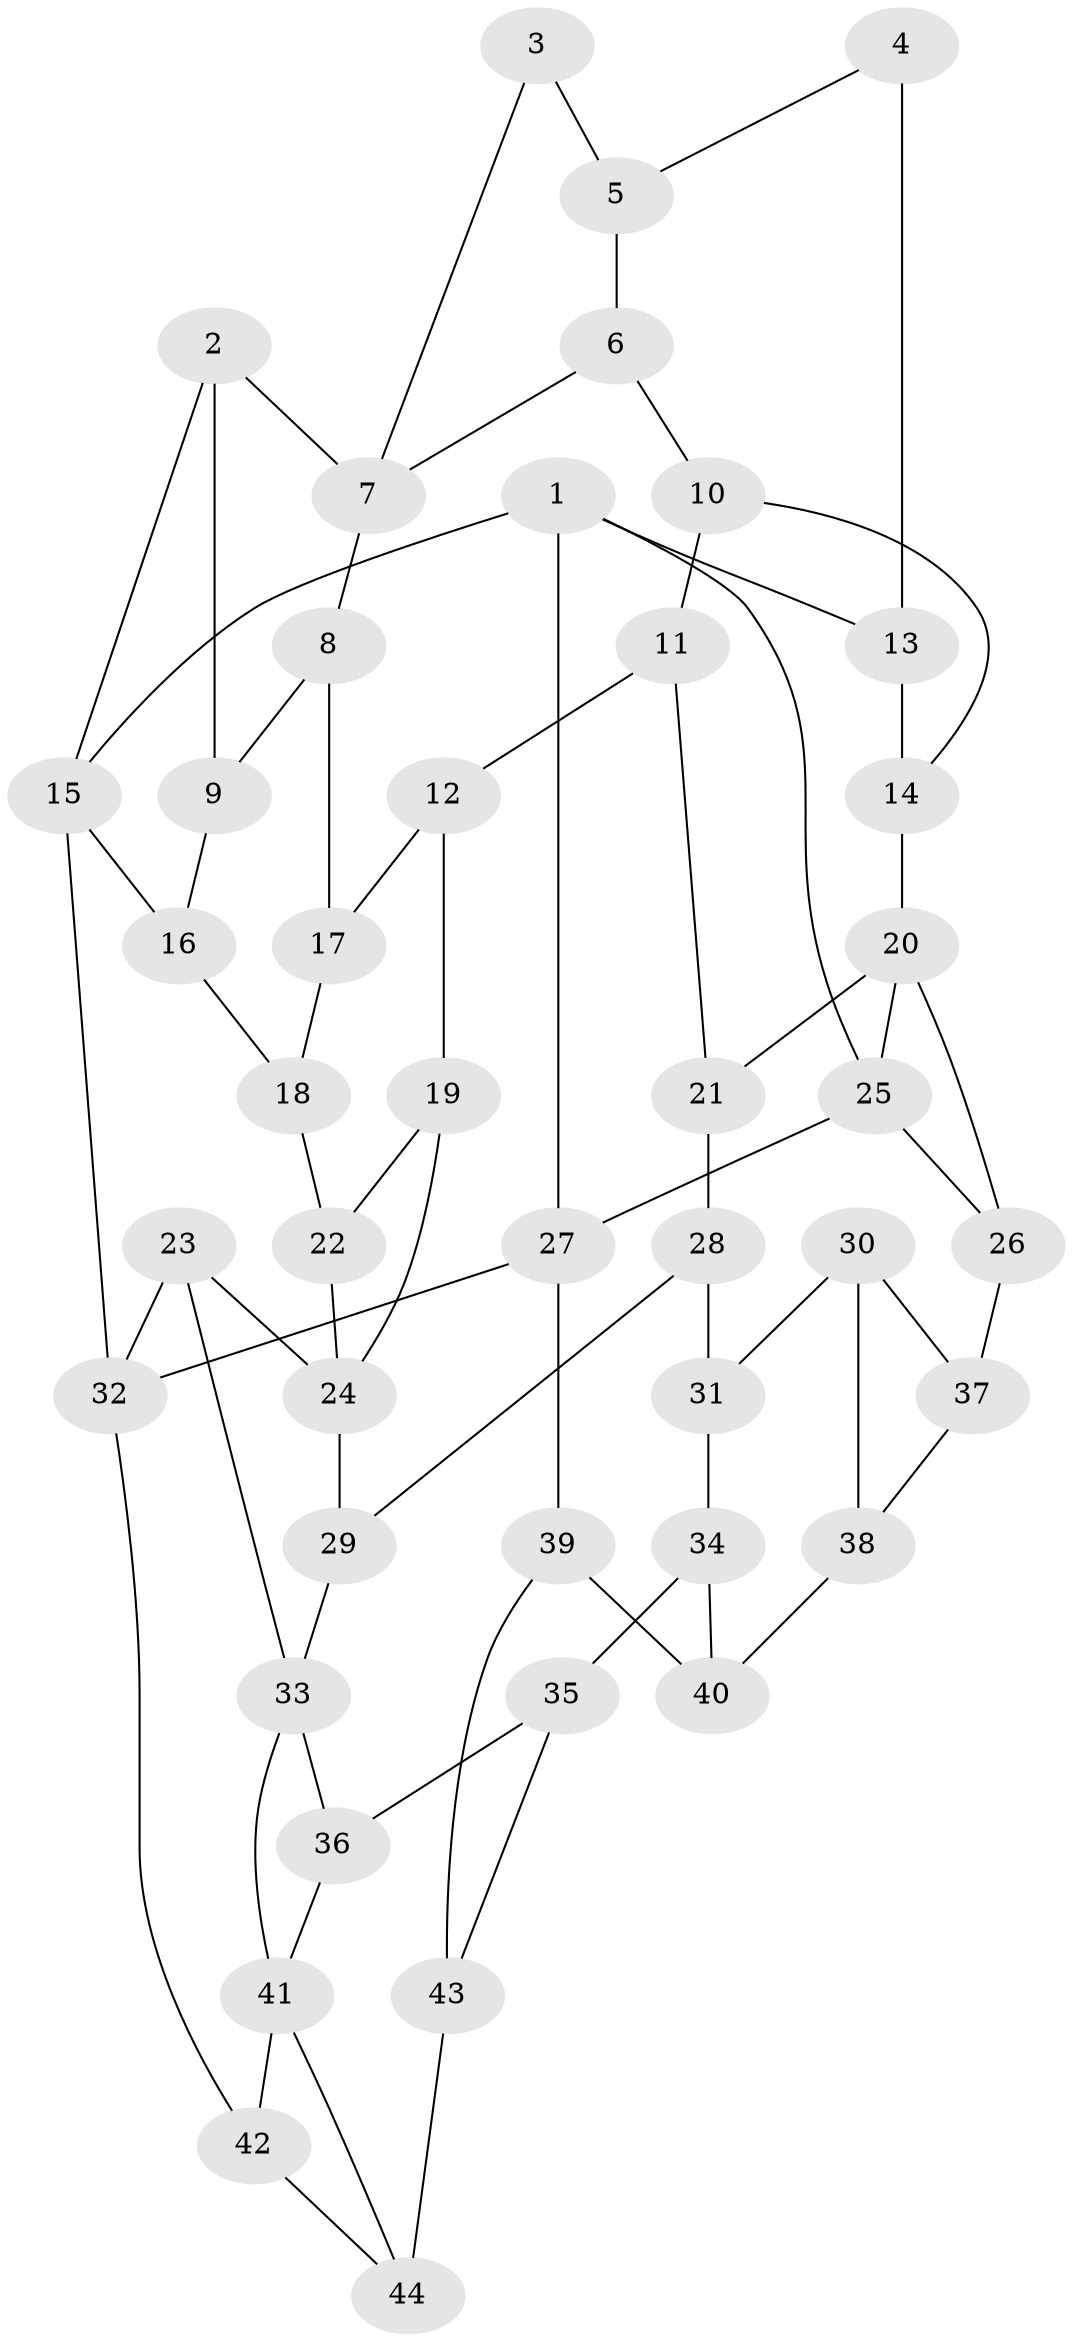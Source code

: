 // original degree distribution, {3: 0.06451612903225806, 5: 0.5483870967741935, 4: 0.1774193548387097, 6: 0.20967741935483872}
// Generated by graph-tools (version 1.1) at 2025/38/03/04/25 23:38:30]
// undirected, 44 vertices, 70 edges
graph export_dot {
  node [color=gray90,style=filled];
  1;
  2;
  3;
  4;
  5;
  6;
  7;
  8;
  9;
  10;
  11;
  12;
  13;
  14;
  15;
  16;
  17;
  18;
  19;
  20;
  21;
  22;
  23;
  24;
  25;
  26;
  27;
  28;
  29;
  30;
  31;
  32;
  33;
  34;
  35;
  36;
  37;
  38;
  39;
  40;
  41;
  42;
  43;
  44;
  1 -- 13 [weight=1.0];
  1 -- 15 [weight=1.0];
  1 -- 25 [weight=1.0];
  1 -- 27 [weight=1.0];
  2 -- 7 [weight=1.0];
  2 -- 9 [weight=1.0];
  2 -- 15 [weight=1.0];
  3 -- 5 [weight=1.0];
  3 -- 7 [weight=1.0];
  4 -- 5 [weight=1.0];
  4 -- 13 [weight=2.0];
  5 -- 6 [weight=1.0];
  6 -- 7 [weight=1.0];
  6 -- 10 [weight=1.0];
  7 -- 8 [weight=1.0];
  8 -- 9 [weight=1.0];
  8 -- 17 [weight=2.0];
  9 -- 16 [weight=1.0];
  10 -- 11 [weight=1.0];
  10 -- 14 [weight=1.0];
  11 -- 12 [weight=1.0];
  11 -- 21 [weight=1.0];
  12 -- 17 [weight=1.0];
  12 -- 19 [weight=1.0];
  13 -- 14 [weight=1.0];
  14 -- 20 [weight=1.0];
  15 -- 16 [weight=1.0];
  15 -- 32 [weight=2.0];
  16 -- 18 [weight=1.0];
  17 -- 18 [weight=1.0];
  18 -- 22 [weight=2.0];
  19 -- 22 [weight=1.0];
  19 -- 24 [weight=1.0];
  20 -- 21 [weight=1.0];
  20 -- 25 [weight=1.0];
  20 -- 26 [weight=1.0];
  21 -- 28 [weight=1.0];
  22 -- 24 [weight=1.0];
  23 -- 24 [weight=1.0];
  23 -- 32 [weight=1.0];
  23 -- 33 [weight=1.0];
  24 -- 29 [weight=1.0];
  25 -- 26 [weight=1.0];
  25 -- 27 [weight=1.0];
  26 -- 37 [weight=1.0];
  27 -- 32 [weight=1.0];
  27 -- 39 [weight=1.0];
  28 -- 29 [weight=1.0];
  28 -- 31 [weight=1.0];
  29 -- 33 [weight=1.0];
  30 -- 31 [weight=1.0];
  30 -- 37 [weight=1.0];
  30 -- 38 [weight=1.0];
  31 -- 34 [weight=1.0];
  32 -- 42 [weight=1.0];
  33 -- 36 [weight=1.0];
  33 -- 41 [weight=1.0];
  34 -- 35 [weight=1.0];
  34 -- 40 [weight=1.0];
  35 -- 36 [weight=1.0];
  35 -- 43 [weight=1.0];
  36 -- 41 [weight=1.0];
  37 -- 38 [weight=1.0];
  38 -- 40 [weight=1.0];
  39 -- 40 [weight=1.0];
  39 -- 43 [weight=1.0];
  41 -- 42 [weight=1.0];
  41 -- 44 [weight=1.0];
  42 -- 44 [weight=1.0];
  43 -- 44 [weight=2.0];
}
